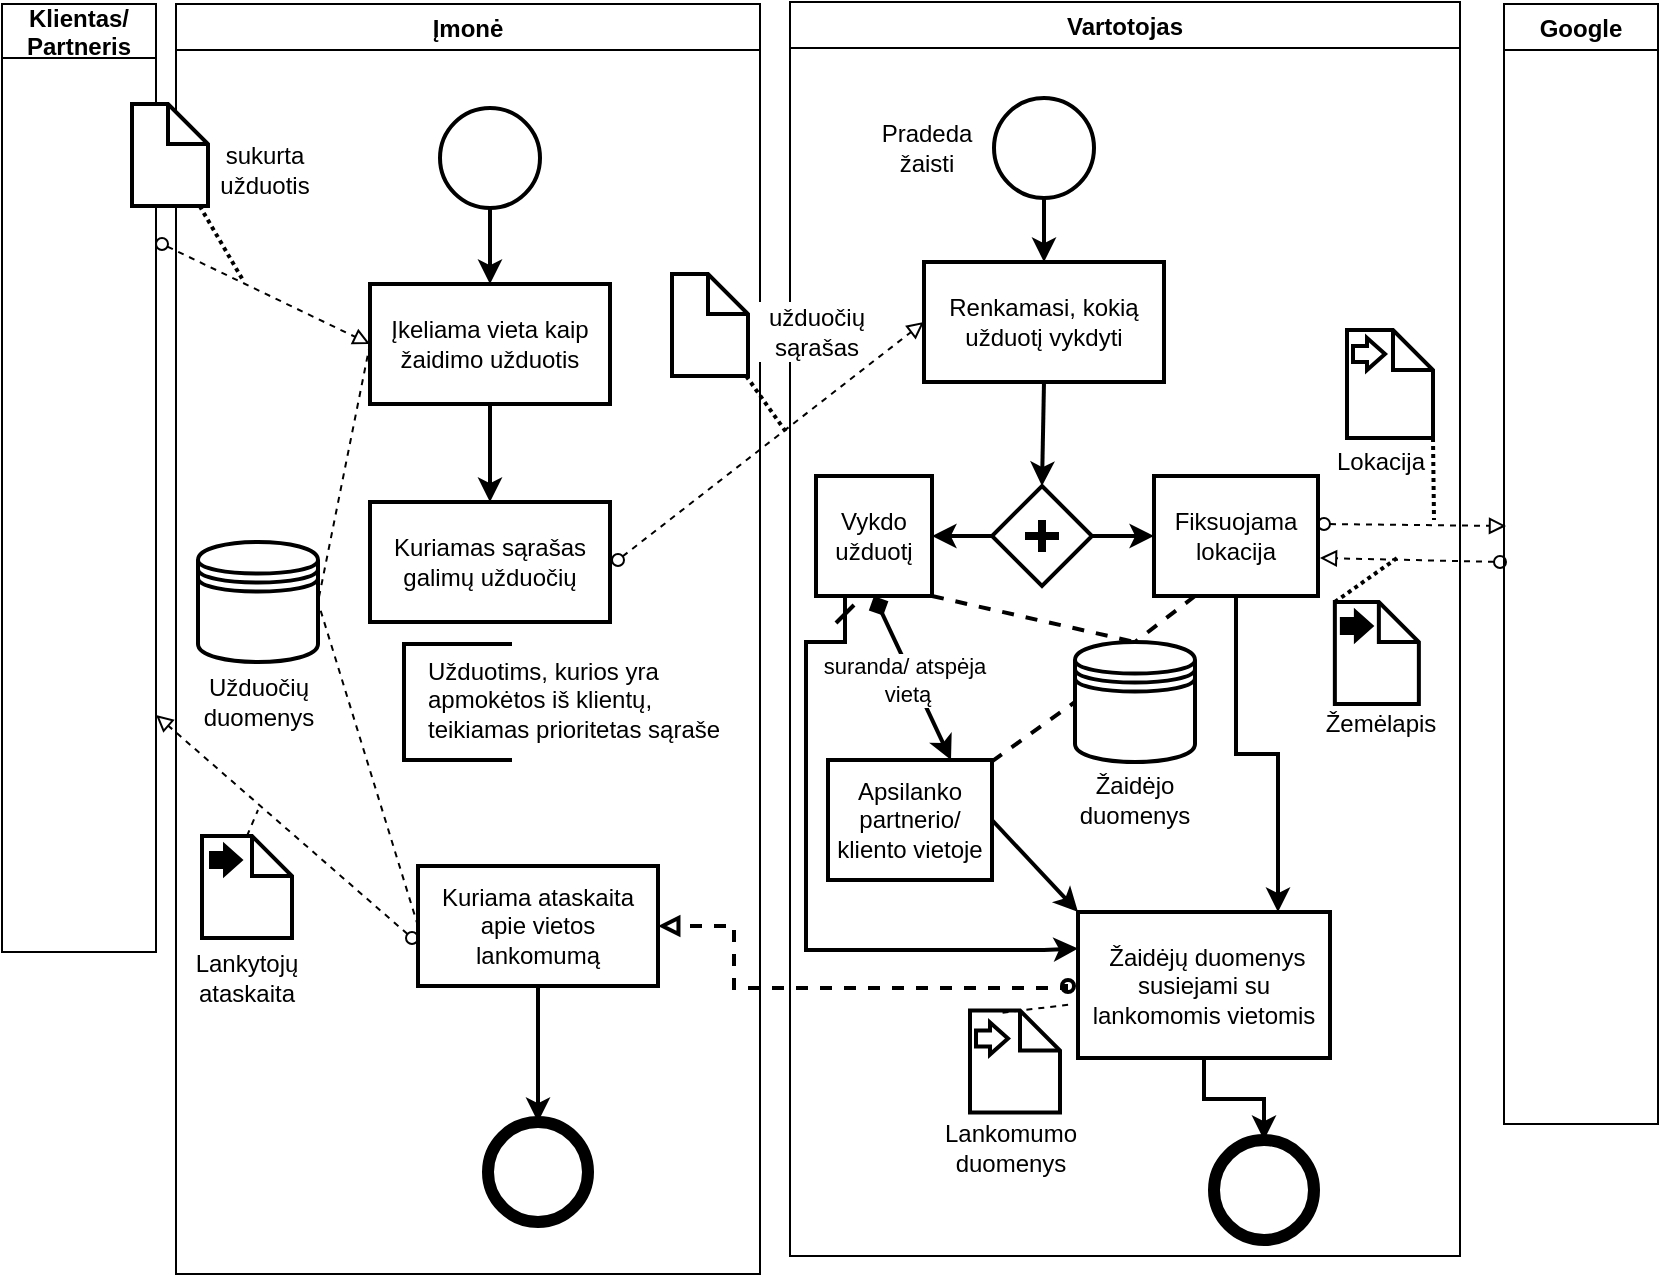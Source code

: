 <mxfile version="16.6.4" type="device"><diagram id="dDfUYE6XsIESu-U1wjTs" name="Page-1"><mxGraphModel dx="1237" dy="690" grid="0" gridSize="10" guides="1" tooltips="1" connect="1" arrows="1" fold="1" page="1" pageScale="1" pageWidth="850" pageHeight="1100" math="0" shadow="0"><root><mxCell id="0"/><mxCell id="1" parent="0"/><mxCell id="Ogojkh3rLigfVxKN_-1g-1" value="Klientas/&#10;Partneris" style="swimlane;rounded=0;startSize=27;" vertex="1" parent="1"><mxGeometry x="380" y="46" width="77" height="474" as="geometry"/></mxCell><mxCell id="Ogojkh3rLigfVxKN_-1g-13" value="Įmonė" style="swimlane;rounded=0;" vertex="1" parent="1"><mxGeometry x="467" y="46" width="292" height="635" as="geometry"/></mxCell><mxCell id="Ogojkh3rLigfVxKN_-1g-14" style="edgeStyle=orthogonalEdgeStyle;rounded=0;orthogonalLoop=1;jettySize=auto;html=1;strokeWidth=2;" edge="1" parent="Ogojkh3rLigfVxKN_-1g-13" source="Ogojkh3rLigfVxKN_-1g-15" target="Ogojkh3rLigfVxKN_-1g-17"><mxGeometry relative="1" as="geometry"/></mxCell><mxCell id="Ogojkh3rLigfVxKN_-1g-15" value="" style="ellipse;whiteSpace=wrap;html=1;aspect=fixed;strokeWidth=2;" vertex="1" parent="Ogojkh3rLigfVxKN_-1g-13"><mxGeometry x="132" y="52" width="50" height="50" as="geometry"/></mxCell><mxCell id="Ogojkh3rLigfVxKN_-1g-16" style="edgeStyle=orthogonalEdgeStyle;rounded=0;orthogonalLoop=1;jettySize=auto;html=1;exitX=0.5;exitY=1;exitDx=0;exitDy=0;entryX=0.5;entryY=0;entryDx=0;entryDy=0;strokeWidth=2;" edge="1" parent="Ogojkh3rLigfVxKN_-1g-13" source="Ogojkh3rLigfVxKN_-1g-17" target="Ogojkh3rLigfVxKN_-1g-22"><mxGeometry relative="1" as="geometry"><mxPoint x="197" y="271" as="targetPoint"/></mxGeometry></mxCell><mxCell id="Ogojkh3rLigfVxKN_-1g-17" value="Įkeliama vieta kaip žaidimo užduotis" style="rounded=0;whiteSpace=wrap;html=1;strokeWidth=2;" vertex="1" parent="Ogojkh3rLigfVxKN_-1g-13"><mxGeometry x="97" y="140" width="120" height="60" as="geometry"/></mxCell><mxCell id="Ogojkh3rLigfVxKN_-1g-18" style="edgeStyle=orthogonalEdgeStyle;rounded=0;orthogonalLoop=1;jettySize=auto;html=1;entryX=0.5;entryY=0;entryDx=0;entryDy=0;strokeWidth=2;" edge="1" parent="Ogojkh3rLigfVxKN_-1g-13" source="Ogojkh3rLigfVxKN_-1g-19" target="Ogojkh3rLigfVxKN_-1g-20"><mxGeometry relative="1" as="geometry"/></mxCell><mxCell id="Ogojkh3rLigfVxKN_-1g-19" value="Kuriama ataskaita apie vietos lankomumą" style="rounded=0;whiteSpace=wrap;html=1;strokeWidth=2;" vertex="1" parent="Ogojkh3rLigfVxKN_-1g-13"><mxGeometry x="121" y="431" width="120" height="60" as="geometry"/></mxCell><mxCell id="Ogojkh3rLigfVxKN_-1g-20" value="" style="ellipse;whiteSpace=wrap;html=1;aspect=fixed;rounded=0;strokeColor=default;shadow=0;strokeWidth=6;" vertex="1" parent="Ogojkh3rLigfVxKN_-1g-13"><mxGeometry x="156" y="559" width="50" height="50" as="geometry"/></mxCell><mxCell id="Ogojkh3rLigfVxKN_-1g-22" value="Kuriamas sąrašas galimų užduočių" style="rounded=0;whiteSpace=wrap;html=1;strokeWidth=2;" vertex="1" parent="Ogojkh3rLigfVxKN_-1g-13"><mxGeometry x="97" y="249" width="120" height="60" as="geometry"/></mxCell><mxCell id="Ogojkh3rLigfVxKN_-1g-23" value="" style="shape=datastore;whiteSpace=wrap;html=1;rounded=0;shadow=0;strokeColor=default;strokeWidth=2;" vertex="1" parent="Ogojkh3rLigfVxKN_-1g-13"><mxGeometry x="11" y="269" width="60" height="60" as="geometry"/></mxCell><mxCell id="Ogojkh3rLigfVxKN_-1g-24" value="Užduočių duomenys" style="text;html=1;strokeColor=none;fillColor=none;align=center;verticalAlign=middle;whiteSpace=wrap;rounded=0;" vertex="1" parent="Ogojkh3rLigfVxKN_-1g-13"><mxGeometry x="7.5" y="334" width="67" height="30" as="geometry"/></mxCell><mxCell id="Ogojkh3rLigfVxKN_-1g-25" style="rounded=0;orthogonalLoop=1;jettySize=auto;html=1;startArrow=none;startFill=0;strokeWidth=1;dashed=1;endArrow=none;endFill=0;exitX=0;exitY=0.5;exitDx=0;exitDy=0;entryX=1;entryY=0.5;entryDx=0;entryDy=0;" edge="1" parent="Ogojkh3rLigfVxKN_-1g-13" source="Ogojkh3rLigfVxKN_-1g-17" target="Ogojkh3rLigfVxKN_-1g-23"><mxGeometry relative="1" as="geometry"><mxPoint x="194" y="204.0" as="sourcePoint"/><mxPoint x="193" y="281" as="targetPoint"/><Array as="points"/></mxGeometry></mxCell><mxCell id="Ogojkh3rLigfVxKN_-1g-26" style="rounded=0;orthogonalLoop=1;jettySize=auto;html=1;entryX=1;entryY=0.5;entryDx=0;entryDy=0;startArrow=none;startFill=0;strokeWidth=1;dashed=1;endArrow=none;endFill=0;exitX=0;exitY=0.5;exitDx=0;exitDy=0;" edge="1" parent="Ogojkh3rLigfVxKN_-1g-13" source="Ogojkh3rLigfVxKN_-1g-19" target="Ogojkh3rLigfVxKN_-1g-23"><mxGeometry relative="1" as="geometry"><mxPoint x="238" y="475" as="sourcePoint"/><mxPoint x="242" y="265.0" as="targetPoint"/><Array as="points"/></mxGeometry></mxCell><mxCell id="Ogojkh3rLigfVxKN_-1g-30" style="rounded=0;orthogonalLoop=1;jettySize=auto;html=1;startArrow=none;startFill=0;strokeWidth=1;dashed=1;endArrow=none;endFill=0;exitX=0.5;exitY=0;exitDx=0;exitDy=0;exitPerimeter=0;" edge="1" parent="Ogojkh3rLigfVxKN_-1g-13" source="Ogojkh3rLigfVxKN_-1g-29"><mxGeometry relative="1" as="geometry"><mxPoint x="-251" y="197.0" as="sourcePoint"/><mxPoint x="41" y="403" as="targetPoint"/><Array as="points"/></mxGeometry></mxCell><mxCell id="Ogojkh3rLigfVxKN_-1g-28" value="sukurta užduotis" style="text;html=1;strokeColor=none;fillColor=none;align=center;verticalAlign=middle;whiteSpace=wrap;rounded=0;" vertex="1" parent="Ogojkh3rLigfVxKN_-1g-13"><mxGeometry x="11" y="68" width="67" height="30" as="geometry"/></mxCell><mxCell id="Ogojkh3rLigfVxKN_-1g-27" value="" style="shape=note;size=20;whiteSpace=wrap;html=1;rounded=0;shadow=0;strokeColor=default;strokeWidth=2;" vertex="1" parent="Ogojkh3rLigfVxKN_-1g-13"><mxGeometry x="-22" y="50" width="38" height="51" as="geometry"/></mxCell><mxCell id="Ogojkh3rLigfVxKN_-1g-69" value="" style="shape=partialRectangle;whiteSpace=wrap;html=1;bottom=1;right=1;left=1;top=0;fillColor=none;routingCenterX=-0.5;rotation=90;strokeWidth=2;horizontal=0;align=left;" vertex="1" parent="Ogojkh3rLigfVxKN_-1g-13"><mxGeometry x="111.5" y="322.5" width="58" height="53" as="geometry"/></mxCell><mxCell id="Ogojkh3rLigfVxKN_-1g-72" value="Užduotims, kurios yra apmokėtos iš klientų, teikiamas prioritetas sąraše" style="text;html=1;strokeColor=none;fillColor=none;align=left;verticalAlign=middle;whiteSpace=wrap;rounded=0;" vertex="1" parent="Ogojkh3rLigfVxKN_-1g-13"><mxGeometry x="124" y="333" width="153.5" height="30" as="geometry"/></mxCell><mxCell id="Ogojkh3rLigfVxKN_-1g-79" value="" style="shape=note;size=20;whiteSpace=wrap;html=1;rounded=0;shadow=0;strokeColor=default;strokeWidth=2;" vertex="1" parent="Ogojkh3rLigfVxKN_-1g-13"><mxGeometry x="248" y="135" width="38" height="51" as="geometry"/></mxCell><mxCell id="Ogojkh3rLigfVxKN_-1g-80" style="edgeStyle=none;rounded=0;orthogonalLoop=1;jettySize=auto;html=1;startArrow=none;startFill=0;endArrow=none;endFill=0;strokeWidth=2;dashed=1;dashPattern=1 1;" edge="1" parent="Ogojkh3rLigfVxKN_-1g-13" source="Ogojkh3rLigfVxKN_-1g-79"><mxGeometry relative="1" as="geometry"><mxPoint x="305" y="214" as="targetPoint"/></mxGeometry></mxCell><mxCell id="Ogojkh3rLigfVxKN_-1g-29" value="" style="shape=note;size=20;whiteSpace=wrap;html=1;rounded=0;shadow=0;strokeColor=default;strokeWidth=2;" vertex="1" parent="Ogojkh3rLigfVxKN_-1g-13"><mxGeometry x="13" y="416" width="45" height="51" as="geometry"/></mxCell><mxCell id="Ogojkh3rLigfVxKN_-1g-32" value="" style="shape=singleArrow;whiteSpace=wrap;html=1;rounded=0;shadow=0;strokeColor=default;strokeWidth=1;fillColor=#000000;arrowWidth=0.5;arrowSize=0.562;" vertex="1" parent="Ogojkh3rLigfVxKN_-1g-13"><mxGeometry x="17" y="420" width="16" height="16" as="geometry"/></mxCell><mxCell id="Ogojkh3rLigfVxKN_-1g-31" value="Lankytojų ataskaita" style="text;html=1;strokeColor=none;fillColor=none;align=center;verticalAlign=middle;whiteSpace=wrap;rounded=0;" vertex="1" parent="Ogojkh3rLigfVxKN_-1g-13"><mxGeometry x="2" y="472" width="67" height="30" as="geometry"/></mxCell><mxCell id="Ogojkh3rLigfVxKN_-1g-33" style="rounded=0;orthogonalLoop=1;jettySize=auto;html=1;entryX=0;entryY=0.5;entryDx=0;entryDy=0;startArrow=oval;startFill=0;strokeWidth=1;dashed=1;endArrow=block;endFill=0;" edge="1" parent="1" target="Ogojkh3rLigfVxKN_-1g-17"><mxGeometry relative="1" as="geometry"><mxPoint x="460" y="166" as="sourcePoint"/><Array as="points"/></mxGeometry></mxCell><mxCell id="Ogojkh3rLigfVxKN_-1g-34" style="edgeStyle=none;rounded=0;orthogonalLoop=1;jettySize=auto;html=1;startArrow=none;startFill=0;endArrow=none;endFill=0;strokeWidth=2;dashed=1;dashPattern=1 1;" edge="1" parent="1" source="Ogojkh3rLigfVxKN_-1g-27"><mxGeometry relative="1" as="geometry"><mxPoint x="501" y="185" as="targetPoint"/></mxGeometry></mxCell><mxCell id="Ogojkh3rLigfVxKN_-1g-35" style="rounded=0;orthogonalLoop=1;jettySize=auto;html=1;startArrow=oval;startFill=0;strokeWidth=1;dashed=1;endArrow=block;endFill=0;entryX=1;entryY=0.75;entryDx=0;entryDy=0;" edge="1" parent="1" target="Ogojkh3rLigfVxKN_-1g-1"><mxGeometry relative="1" as="geometry"><mxPoint x="585" y="513" as="sourcePoint"/><mxPoint x="445" y="395" as="targetPoint"/><Array as="points"/></mxGeometry></mxCell><mxCell id="Ogojkh3rLigfVxKN_-1g-68" value="Vartotojas" style="swimlane;" vertex="1" parent="1"><mxGeometry x="774" y="45" width="335" height="627" as="geometry"/></mxCell><mxCell id="Ogojkh3rLigfVxKN_-1g-88" style="edgeStyle=orthogonalEdgeStyle;rounded=0;orthogonalLoop=1;jettySize=auto;html=1;entryX=0.5;entryY=0;entryDx=0;entryDy=0;endArrow=classic;endFill=1;strokeWidth=2;" edge="1" parent="Ogojkh3rLigfVxKN_-1g-68" source="Ogojkh3rLigfVxKN_-1g-74" target="Ogojkh3rLigfVxKN_-1g-76"><mxGeometry relative="1" as="geometry"/></mxCell><mxCell id="Ogojkh3rLigfVxKN_-1g-74" value="" style="ellipse;whiteSpace=wrap;html=1;aspect=fixed;strokeWidth=2;" vertex="1" parent="Ogojkh3rLigfVxKN_-1g-68"><mxGeometry x="102" y="48" width="50" height="50" as="geometry"/></mxCell><mxCell id="Ogojkh3rLigfVxKN_-1g-75" value="Pradeda žaisti" style="text;html=1;strokeColor=none;fillColor=none;align=center;verticalAlign=middle;whiteSpace=wrap;rounded=0;" vertex="1" parent="Ogojkh3rLigfVxKN_-1g-68"><mxGeometry x="35" y="58" width="67" height="30" as="geometry"/></mxCell><mxCell id="Ogojkh3rLigfVxKN_-1g-83" style="rounded=0;orthogonalLoop=1;jettySize=auto;html=1;exitX=0.5;exitY=1;exitDx=0;exitDy=0;entryX=0.5;entryY=0;entryDx=0;entryDy=0;strokeWidth=2;endArrow=classic;endFill=1;" edge="1" parent="Ogojkh3rLigfVxKN_-1g-68" source="Ogojkh3rLigfVxKN_-1g-76" target="Ogojkh3rLigfVxKN_-1g-81"><mxGeometry relative="1" as="geometry"/></mxCell><mxCell id="Ogojkh3rLigfVxKN_-1g-76" value="Renkamasi, kokią užduotį vykdyti" style="rounded=0;whiteSpace=wrap;html=1;strokeWidth=2;" vertex="1" parent="Ogojkh3rLigfVxKN_-1g-68"><mxGeometry x="67" y="130" width="120" height="60" as="geometry"/></mxCell><mxCell id="Ogojkh3rLigfVxKN_-1g-81" value="" style="rhombus;whiteSpace=wrap;html=1;rounded=0;shadow=0;strokeColor=default;strokeWidth=2;fillColor=none;" vertex="1" parent="Ogojkh3rLigfVxKN_-1g-68"><mxGeometry x="101" y="242" width="50" height="50" as="geometry"/></mxCell><mxCell id="Ogojkh3rLigfVxKN_-1g-82" value="" style="shape=cross;whiteSpace=wrap;html=1;rounded=0;shadow=0;strokeColor=default;strokeWidth=1;fillColor=#000000;rotation=0;" vertex="1" parent="Ogojkh3rLigfVxKN_-1g-68"><mxGeometry x="118" y="259.5" width="16" height="15" as="geometry"/></mxCell><mxCell id="Ogojkh3rLigfVxKN_-1g-142" style="edgeStyle=none;rounded=0;orthogonalLoop=1;jettySize=auto;html=1;exitX=1;exitY=1;exitDx=0;exitDy=0;startArrow=none;startFill=0;endArrow=none;endFill=0;strokeWidth=2;dashed=1;entryX=0.5;entryY=0;entryDx=0;entryDy=0;" edge="1" parent="Ogojkh3rLigfVxKN_-1g-68" source="Ogojkh3rLigfVxKN_-1g-85" target="Ogojkh3rLigfVxKN_-1g-136"><mxGeometry relative="1" as="geometry"><mxPoint x="161" y="343" as="targetPoint"/></mxGeometry></mxCell><mxCell id="Ogojkh3rLigfVxKN_-1g-85" value="Vykdo užduotį" style="whiteSpace=wrap;html=1;strokeWidth=2;" vertex="1" parent="Ogojkh3rLigfVxKN_-1g-68"><mxGeometry x="13" y="237" width="58" height="60" as="geometry"/></mxCell><mxCell id="Ogojkh3rLigfVxKN_-1g-84" style="edgeStyle=orthogonalEdgeStyle;rounded=0;orthogonalLoop=1;jettySize=auto;html=1;exitX=0;exitY=0.5;exitDx=0;exitDy=0;endArrow=classic;endFill=1;strokeWidth=2;entryX=1;entryY=0.5;entryDx=0;entryDy=0;" edge="1" parent="Ogojkh3rLigfVxKN_-1g-68" source="Ogojkh3rLigfVxKN_-1g-81" target="Ogojkh3rLigfVxKN_-1g-85"><mxGeometry relative="1" as="geometry"><mxPoint x="40" y="262" as="targetPoint"/></mxGeometry></mxCell><mxCell id="Ogojkh3rLigfVxKN_-1g-138" style="rounded=0;orthogonalLoop=1;jettySize=auto;html=1;exitX=0.25;exitY=1;exitDx=0;exitDy=0;entryX=0.5;entryY=0;entryDx=0;entryDy=0;startArrow=none;startFill=0;endArrow=none;endFill=0;strokeWidth=2;dashed=1;" edge="1" parent="Ogojkh3rLigfVxKN_-1g-68" source="Ogojkh3rLigfVxKN_-1g-90" target="Ogojkh3rLigfVxKN_-1g-136"><mxGeometry relative="1" as="geometry"/></mxCell><mxCell id="Ogojkh3rLigfVxKN_-1g-90" value="Fiksuojama lokacija" style="whiteSpace=wrap;html=1;strokeWidth=2;" vertex="1" parent="Ogojkh3rLigfVxKN_-1g-68"><mxGeometry x="182" y="237" width="82" height="60" as="geometry"/></mxCell><mxCell id="Ogojkh3rLigfVxKN_-1g-89" style="edgeStyle=orthogonalEdgeStyle;rounded=0;orthogonalLoop=1;jettySize=auto;html=1;exitX=1;exitY=0.5;exitDx=0;exitDy=0;endArrow=classic;endFill=1;strokeWidth=2;entryX=0;entryY=0.5;entryDx=0;entryDy=0;" edge="1" parent="Ogojkh3rLigfVxKN_-1g-68" source="Ogojkh3rLigfVxKN_-1g-81" target="Ogojkh3rLigfVxKN_-1g-90"><mxGeometry relative="1" as="geometry"><mxPoint x="191" y="267" as="targetPoint"/></mxGeometry></mxCell><mxCell id="Ogojkh3rLigfVxKN_-1g-78" value="užduočių sąrašas" style="text;html=1;strokeColor=none;fillColor=default;align=center;verticalAlign=middle;whiteSpace=wrap;rounded=0;" vertex="1" parent="Ogojkh3rLigfVxKN_-1g-68"><mxGeometry x="-20" y="150" width="67" height="30" as="geometry"/></mxCell><mxCell id="Ogojkh3rLigfVxKN_-1g-111" value="" style="shape=note;size=20;whiteSpace=wrap;html=1;rounded=0;shadow=0;strokeColor=default;strokeWidth=2;" vertex="1" parent="Ogojkh3rLigfVxKN_-1g-68"><mxGeometry x="272.43" y="300" width="42" height="51" as="geometry"/></mxCell><mxCell id="Ogojkh3rLigfVxKN_-1g-112" style="edgeStyle=none;rounded=0;orthogonalLoop=1;jettySize=auto;html=1;startArrow=none;startFill=0;endArrow=none;endFill=0;strokeWidth=2;dashed=1;dashPattern=1 1;exitX=0;exitY=0;exitDx=0;exitDy=0;exitPerimeter=0;" edge="1" parent="Ogojkh3rLigfVxKN_-1g-68" source="Ogojkh3rLigfVxKN_-1g-111"><mxGeometry relative="1" as="geometry"><mxPoint x="305" y="277" as="targetPoint"/></mxGeometry></mxCell><mxCell id="Ogojkh3rLigfVxKN_-1g-113" value="Žemėlapis" style="text;html=1;strokeColor=none;fillColor=none;align=center;verticalAlign=middle;whiteSpace=wrap;rounded=0;" vertex="1" parent="Ogojkh3rLigfVxKN_-1g-68"><mxGeometry x="261.93" y="346" width="67" height="30" as="geometry"/></mxCell><mxCell id="Ogojkh3rLigfVxKN_-1g-119" value="" style="shape=note;size=20;whiteSpace=wrap;html=1;rounded=0;shadow=0;strokeColor=default;strokeWidth=2;" vertex="1" parent="Ogojkh3rLigfVxKN_-1g-68"><mxGeometry x="278.5" y="164" width="43" height="54" as="geometry"/></mxCell><mxCell id="Ogojkh3rLigfVxKN_-1g-120" style="edgeStyle=none;rounded=0;orthogonalLoop=1;jettySize=auto;html=1;startArrow=none;startFill=0;endArrow=none;endFill=0;strokeWidth=2;dashed=1;dashPattern=1 1;exitX=1;exitY=1;exitDx=0;exitDy=0;exitPerimeter=0;" edge="1" parent="Ogojkh3rLigfVxKN_-1g-68" source="Ogojkh3rLigfVxKN_-1g-119"><mxGeometry relative="1" as="geometry"><mxPoint x="322" y="259" as="targetPoint"/></mxGeometry></mxCell><mxCell id="Ogojkh3rLigfVxKN_-1g-121" value="Lokacija" style="text;html=1;strokeColor=none;fillColor=none;align=center;verticalAlign=middle;whiteSpace=wrap;rounded=0;" vertex="1" parent="Ogojkh3rLigfVxKN_-1g-68"><mxGeometry x="262" y="215" width="67" height="30" as="geometry"/></mxCell><mxCell id="Ogojkh3rLigfVxKN_-1g-122" value="" style="shape=singleArrow;whiteSpace=wrap;html=1;rounded=0;shadow=0;strokeColor=default;strokeWidth=1;fillColor=#000000;arrowWidth=0.5;arrowSize=0.562;" vertex="1" parent="Ogojkh3rLigfVxKN_-1g-68"><mxGeometry x="275.43" y="304" width="16" height="16" as="geometry"/></mxCell><mxCell id="Ogojkh3rLigfVxKN_-1g-123" value="" style="shape=singleArrow;whiteSpace=wrap;html=1;rounded=0;shadow=0;strokeColor=default;strokeWidth=2;fillColor=none;arrowWidth=0.5;arrowSize=0.562;" vertex="1" parent="Ogojkh3rLigfVxKN_-1g-68"><mxGeometry x="281.5" y="168" width="16" height="16" as="geometry"/></mxCell><mxCell id="Ogojkh3rLigfVxKN_-1g-125" value="" style="edgeStyle=none;rounded=0;orthogonalLoop=1;jettySize=auto;html=1;endArrow=classic;endFill=1;strokeWidth=2;startArrow=diamond;startFill=1;exitX=0.5;exitY=1;exitDx=0;exitDy=0;entryX=0.75;entryY=0;entryDx=0;entryDy=0;" edge="1" parent="Ogojkh3rLigfVxKN_-1g-68" source="Ogojkh3rLigfVxKN_-1g-85" target="Ogojkh3rLigfVxKN_-1g-127"><mxGeometry relative="1" as="geometry"><mxPoint x="35" y="300" as="sourcePoint"/><mxPoint x="47" y="378" as="targetPoint"/></mxGeometry></mxCell><mxCell id="Ogojkh3rLigfVxKN_-1g-126" value="suranda/ atspėja&lt;br&gt;&amp;nbsp;vietą" style="edgeLabel;html=1;align=center;verticalAlign=middle;resizable=0;points=[];spacing=2;" vertex="1" connectable="0" parent="Ogojkh3rLigfVxKN_-1g-125"><mxGeometry x="-0.252" relative="1" as="geometry"><mxPoint y="11" as="offset"/></mxGeometry></mxCell><mxCell id="Ogojkh3rLigfVxKN_-1g-143" style="edgeStyle=none;rounded=0;orthogonalLoop=1;jettySize=auto;html=1;entryX=0;entryY=0.5;entryDx=0;entryDy=0;dashed=1;startArrow=none;startFill=0;endArrow=none;endFill=0;strokeWidth=2;" edge="1" parent="Ogojkh3rLigfVxKN_-1g-68" source="Ogojkh3rLigfVxKN_-1g-127" target="Ogojkh3rLigfVxKN_-1g-136"><mxGeometry relative="1" as="geometry"/></mxCell><mxCell id="Ogojkh3rLigfVxKN_-1g-127" value="Apsilanko partnerio/ kliento vietoje" style="whiteSpace=wrap;html=1;strokeWidth=2;" vertex="1" parent="Ogojkh3rLigfVxKN_-1g-68"><mxGeometry x="19" y="379" width="82" height="60" as="geometry"/></mxCell><mxCell id="Ogojkh3rLigfVxKN_-1g-136" value="" style="shape=datastore;whiteSpace=wrap;html=1;rounded=0;shadow=0;strokeColor=default;strokeWidth=2;" vertex="1" parent="Ogojkh3rLigfVxKN_-1g-68"><mxGeometry x="142.5" y="320" width="60" height="60" as="geometry"/></mxCell><mxCell id="Ogojkh3rLigfVxKN_-1g-130" value="&amp;nbsp;Žaidėjų duomenys susiejami su lankomomis vietomis" style="whiteSpace=wrap;html=1;strokeWidth=2;" vertex="1" parent="Ogojkh3rLigfVxKN_-1g-68"><mxGeometry x="144" y="455" width="126" height="73" as="geometry"/></mxCell><mxCell id="Ogojkh3rLigfVxKN_-1g-131" style="edgeStyle=orthogonalEdgeStyle;rounded=0;orthogonalLoop=1;jettySize=auto;html=1;exitX=0.5;exitY=1;exitDx=0;exitDy=0;startArrow=none;startFill=0;endArrow=classic;endFill=1;strokeWidth=2;" edge="1" parent="Ogojkh3rLigfVxKN_-1g-68" source="Ogojkh3rLigfVxKN_-1g-90" target="Ogojkh3rLigfVxKN_-1g-130"><mxGeometry relative="1" as="geometry"><Array as="points"><mxPoint x="223" y="376"/><mxPoint x="244" y="376"/></Array></mxGeometry></mxCell><mxCell id="Ogojkh3rLigfVxKN_-1g-134" style="edgeStyle=none;rounded=0;orthogonalLoop=1;jettySize=auto;html=1;exitX=1;exitY=0.5;exitDx=0;exitDy=0;startArrow=none;startFill=0;endArrow=classic;endFill=1;strokeWidth=2;entryX=0;entryY=0;entryDx=0;entryDy=0;" edge="1" parent="Ogojkh3rLigfVxKN_-1g-68" source="Ogojkh3rLigfVxKN_-1g-127" target="Ogojkh3rLigfVxKN_-1g-130"><mxGeometry relative="1" as="geometry"><mxPoint x="108.048" y="409.381" as="targetPoint"/></mxGeometry></mxCell><mxCell id="Ogojkh3rLigfVxKN_-1g-132" style="rounded=0;orthogonalLoop=1;jettySize=auto;html=1;exitX=0.25;exitY=1;exitDx=0;exitDy=0;entryX=0;entryY=0.25;entryDx=0;entryDy=0;startArrow=dash;startFill=0;endArrow=classic;endFill=1;strokeWidth=2;edgeStyle=orthogonalEdgeStyle;" edge="1" parent="Ogojkh3rLigfVxKN_-1g-68" source="Ogojkh3rLigfVxKN_-1g-85" target="Ogojkh3rLigfVxKN_-1g-130"><mxGeometry relative="1" as="geometry"><Array as="points"><mxPoint x="27" y="320"/><mxPoint x="8" y="320"/><mxPoint x="8" y="474"/><mxPoint x="127" y="474"/></Array></mxGeometry></mxCell><mxCell id="Ogojkh3rLigfVxKN_-1g-144" value="Žaidėjo duomenys" style="text;html=1;strokeColor=none;fillColor=default;align=center;verticalAlign=middle;whiteSpace=wrap;rounded=0;" vertex="1" parent="Ogojkh3rLigfVxKN_-1g-68"><mxGeometry x="139" y="384" width="67" height="30" as="geometry"/></mxCell><mxCell id="Ogojkh3rLigfVxKN_-1g-61" value="" style="shape=note;size=20;whiteSpace=wrap;html=1;rounded=0;shadow=0;strokeColor=default;strokeWidth=2;" vertex="1" parent="Ogojkh3rLigfVxKN_-1g-68"><mxGeometry x="90" y="504.25" width="45" height="51" as="geometry"/></mxCell><mxCell id="Ogojkh3rLigfVxKN_-1g-63" style="rounded=0;orthogonalLoop=1;jettySize=auto;html=1;startArrow=none;startFill=0;strokeWidth=1;dashed=1;endArrow=none;endFill=0;exitX=0.362;exitY=0.022;exitDx=0;exitDy=0;exitPerimeter=0;" edge="1" parent="Ogojkh3rLigfVxKN_-1g-68" source="Ogojkh3rLigfVxKN_-1g-61"><mxGeometry relative="1" as="geometry"><mxPoint x="199" y="459.25" as="sourcePoint"/><mxPoint x="142" y="501" as="targetPoint"/><Array as="points"/></mxGeometry></mxCell><mxCell id="Ogojkh3rLigfVxKN_-1g-64" value="Lankomumo duomenys" style="text;html=1;strokeColor=none;fillColor=none;align=center;verticalAlign=middle;whiteSpace=wrap;rounded=0;" vertex="1" parent="Ogojkh3rLigfVxKN_-1g-68"><mxGeometry x="77" y="558.25" width="67" height="30" as="geometry"/></mxCell><mxCell id="Ogojkh3rLigfVxKN_-1g-145" value="" style="shape=singleArrow;whiteSpace=wrap;html=1;rounded=0;shadow=0;strokeColor=default;strokeWidth=2;fillColor=none;arrowWidth=0.5;arrowSize=0.562;" vertex="1" parent="Ogojkh3rLigfVxKN_-1g-68"><mxGeometry x="93" y="510.25" width="16" height="16" as="geometry"/></mxCell><mxCell id="Ogojkh3rLigfVxKN_-1g-148" value="" style="ellipse;whiteSpace=wrap;html=1;aspect=fixed;rounded=0;strokeColor=default;shadow=0;strokeWidth=6;" vertex="1" parent="Ogojkh3rLigfVxKN_-1g-68"><mxGeometry x="212" y="569" width="50" height="50" as="geometry"/></mxCell><mxCell id="Ogojkh3rLigfVxKN_-1g-147" style="edgeStyle=orthogonalEdgeStyle;rounded=0;orthogonalLoop=1;jettySize=auto;html=1;strokeWidth=2;exitX=0.5;exitY=1;exitDx=0;exitDy=0;entryX=0.5;entryY=0;entryDx=0;entryDy=0;" edge="1" parent="Ogojkh3rLigfVxKN_-1g-68" target="Ogojkh3rLigfVxKN_-1g-148" source="Ogojkh3rLigfVxKN_-1g-130"><mxGeometry relative="1" as="geometry"><mxPoint x="227.0" y="531" as="sourcePoint"/><mxPoint x="234" y="561" as="targetPoint"/></mxGeometry></mxCell><mxCell id="Ogojkh3rLigfVxKN_-1g-77" style="rounded=0;orthogonalLoop=1;jettySize=auto;html=1;entryX=0;entryY=0.5;entryDx=0;entryDy=0;startArrow=oval;startFill=0;strokeWidth=1;dashed=1;endArrow=block;endFill=0;" edge="1" parent="1" target="Ogojkh3rLigfVxKN_-1g-76"><mxGeometry relative="1" as="geometry"><mxPoint x="688" y="324" as="sourcePoint"/><Array as="points"/><mxPoint x="574" y="226" as="targetPoint"/></mxGeometry></mxCell><mxCell id="Ogojkh3rLigfVxKN_-1g-91" value="Google" style="swimlane;" vertex="1" parent="1"><mxGeometry x="1131" y="46" width="77" height="560" as="geometry"/></mxCell><mxCell id="Ogojkh3rLigfVxKN_-1g-118" style="rounded=0;orthogonalLoop=1;jettySize=auto;html=1;startArrow=oval;startFill=0;strokeWidth=1;dashed=1;endArrow=block;endFill=0;entryX=1.012;entryY=0.683;entryDx=0;entryDy=0;entryPerimeter=0;" edge="1" parent="1" target="Ogojkh3rLigfVxKN_-1g-90"><mxGeometry relative="1" as="geometry"><mxPoint x="1129" y="325" as="sourcePoint"/><Array as="points"/><mxPoint x="1040.996" y="331.62" as="targetPoint"/></mxGeometry></mxCell><mxCell id="Ogojkh3rLigfVxKN_-1g-141" style="rounded=0;orthogonalLoop=1;jettySize=auto;html=1;entryX=1;entryY=0.5;entryDx=0;entryDy=0;dashed=1;startArrow=oval;startFill=0;endArrow=block;endFill=0;strokeWidth=2;edgeStyle=orthogonalEdgeStyle;" edge="1" parent="1" target="Ogojkh3rLigfVxKN_-1g-19"><mxGeometry relative="1" as="geometry"><mxPoint x="913" y="537" as="sourcePoint"/><Array as="points"><mxPoint x="912" y="537"/><mxPoint x="912" y="538"/><mxPoint x="746" y="538"/><mxPoint x="746" y="507"/></Array></mxGeometry></mxCell><mxCell id="Ogojkh3rLigfVxKN_-1g-108" style="rounded=0;orthogonalLoop=1;jettySize=auto;html=1;startArrow=oval;startFill=0;strokeWidth=1;dashed=1;endArrow=block;endFill=0;" edge="1" parent="1"><mxGeometry relative="1" as="geometry"><mxPoint x="1041" y="306" as="sourcePoint"/><Array as="points"/><mxPoint x="1132" y="307" as="targetPoint"/></mxGeometry></mxCell></root></mxGraphModel></diagram></mxfile>